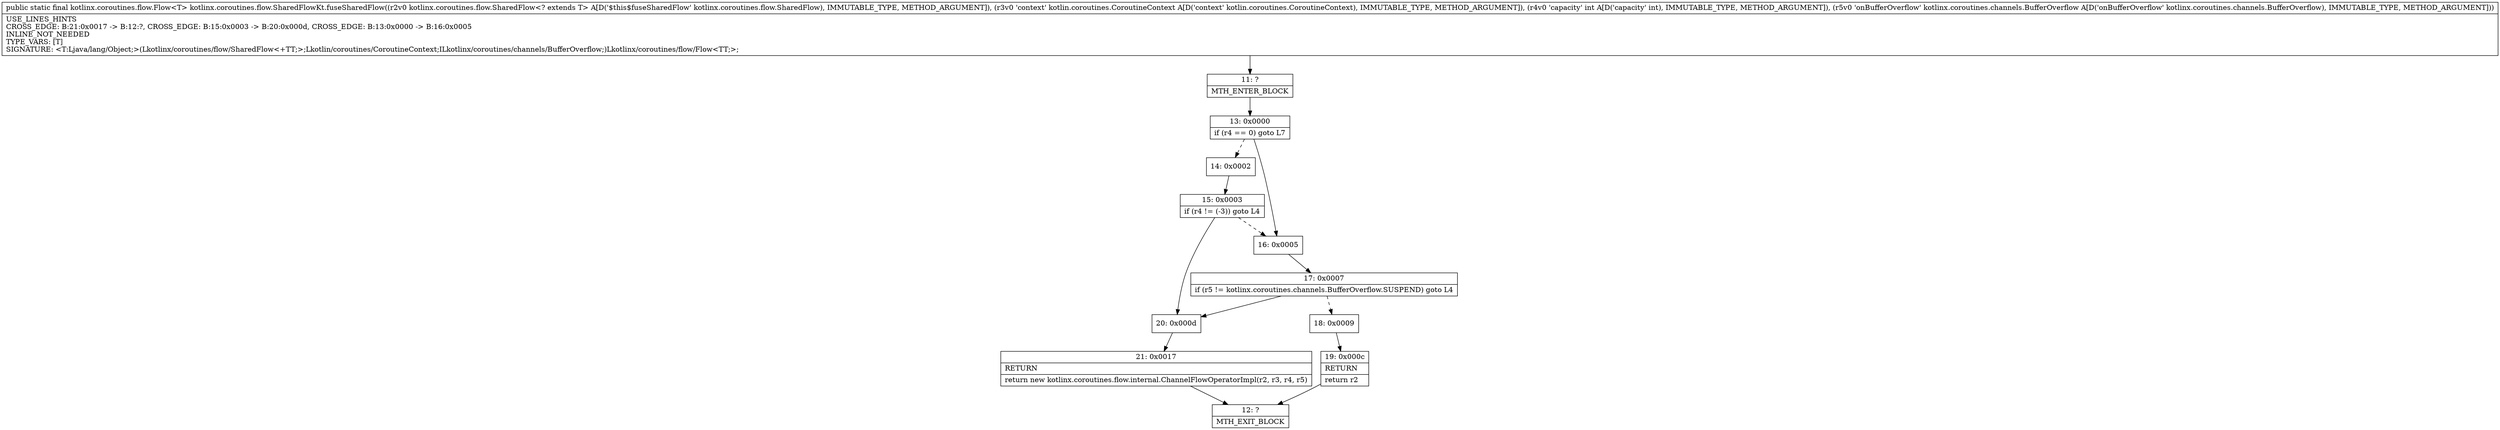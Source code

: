 digraph "CFG forkotlinx.coroutines.flow.SharedFlowKt.fuseSharedFlow(Lkotlinx\/coroutines\/flow\/SharedFlow;Lkotlin\/coroutines\/CoroutineContext;ILkotlinx\/coroutines\/channels\/BufferOverflow;)Lkotlinx\/coroutines\/flow\/Flow;" {
Node_11 [shape=record,label="{11\:\ ?|MTH_ENTER_BLOCK\l}"];
Node_13 [shape=record,label="{13\:\ 0x0000|if (r4 == 0) goto L7\l}"];
Node_14 [shape=record,label="{14\:\ 0x0002}"];
Node_15 [shape=record,label="{15\:\ 0x0003|if (r4 != (\-3)) goto L4\l}"];
Node_20 [shape=record,label="{20\:\ 0x000d}"];
Node_21 [shape=record,label="{21\:\ 0x0017|RETURN\l|return new kotlinx.coroutines.flow.internal.ChannelFlowOperatorImpl(r2, r3, r4, r5)\l}"];
Node_12 [shape=record,label="{12\:\ ?|MTH_EXIT_BLOCK\l}"];
Node_16 [shape=record,label="{16\:\ 0x0005}"];
Node_17 [shape=record,label="{17\:\ 0x0007|if (r5 != kotlinx.coroutines.channels.BufferOverflow.SUSPEND) goto L4\l}"];
Node_18 [shape=record,label="{18\:\ 0x0009}"];
Node_19 [shape=record,label="{19\:\ 0x000c|RETURN\l|return r2\l}"];
MethodNode[shape=record,label="{public static final kotlinx.coroutines.flow.Flow\<T\> kotlinx.coroutines.flow.SharedFlowKt.fuseSharedFlow((r2v0 kotlinx.coroutines.flow.SharedFlow\<? extends T\> A[D('$this$fuseSharedFlow' kotlinx.coroutines.flow.SharedFlow), IMMUTABLE_TYPE, METHOD_ARGUMENT]), (r3v0 'context' kotlin.coroutines.CoroutineContext A[D('context' kotlin.coroutines.CoroutineContext), IMMUTABLE_TYPE, METHOD_ARGUMENT]), (r4v0 'capacity' int A[D('capacity' int), IMMUTABLE_TYPE, METHOD_ARGUMENT]), (r5v0 'onBufferOverflow' kotlinx.coroutines.channels.BufferOverflow A[D('onBufferOverflow' kotlinx.coroutines.channels.BufferOverflow), IMMUTABLE_TYPE, METHOD_ARGUMENT]))  | USE_LINES_HINTS\lCROSS_EDGE: B:21:0x0017 \-\> B:12:?, CROSS_EDGE: B:15:0x0003 \-\> B:20:0x000d, CROSS_EDGE: B:13:0x0000 \-\> B:16:0x0005\lINLINE_NOT_NEEDED\lTYPE_VARS: [T]\lSIGNATURE: \<T:Ljava\/lang\/Object;\>(Lkotlinx\/coroutines\/flow\/SharedFlow\<+TT;\>;Lkotlin\/coroutines\/CoroutineContext;ILkotlinx\/coroutines\/channels\/BufferOverflow;)Lkotlinx\/coroutines\/flow\/Flow\<TT;\>;\l}"];
MethodNode -> Node_11;Node_11 -> Node_13;
Node_13 -> Node_14[style=dashed];
Node_13 -> Node_16;
Node_14 -> Node_15;
Node_15 -> Node_16[style=dashed];
Node_15 -> Node_20;
Node_20 -> Node_21;
Node_21 -> Node_12;
Node_16 -> Node_17;
Node_17 -> Node_18[style=dashed];
Node_17 -> Node_20;
Node_18 -> Node_19;
Node_19 -> Node_12;
}

